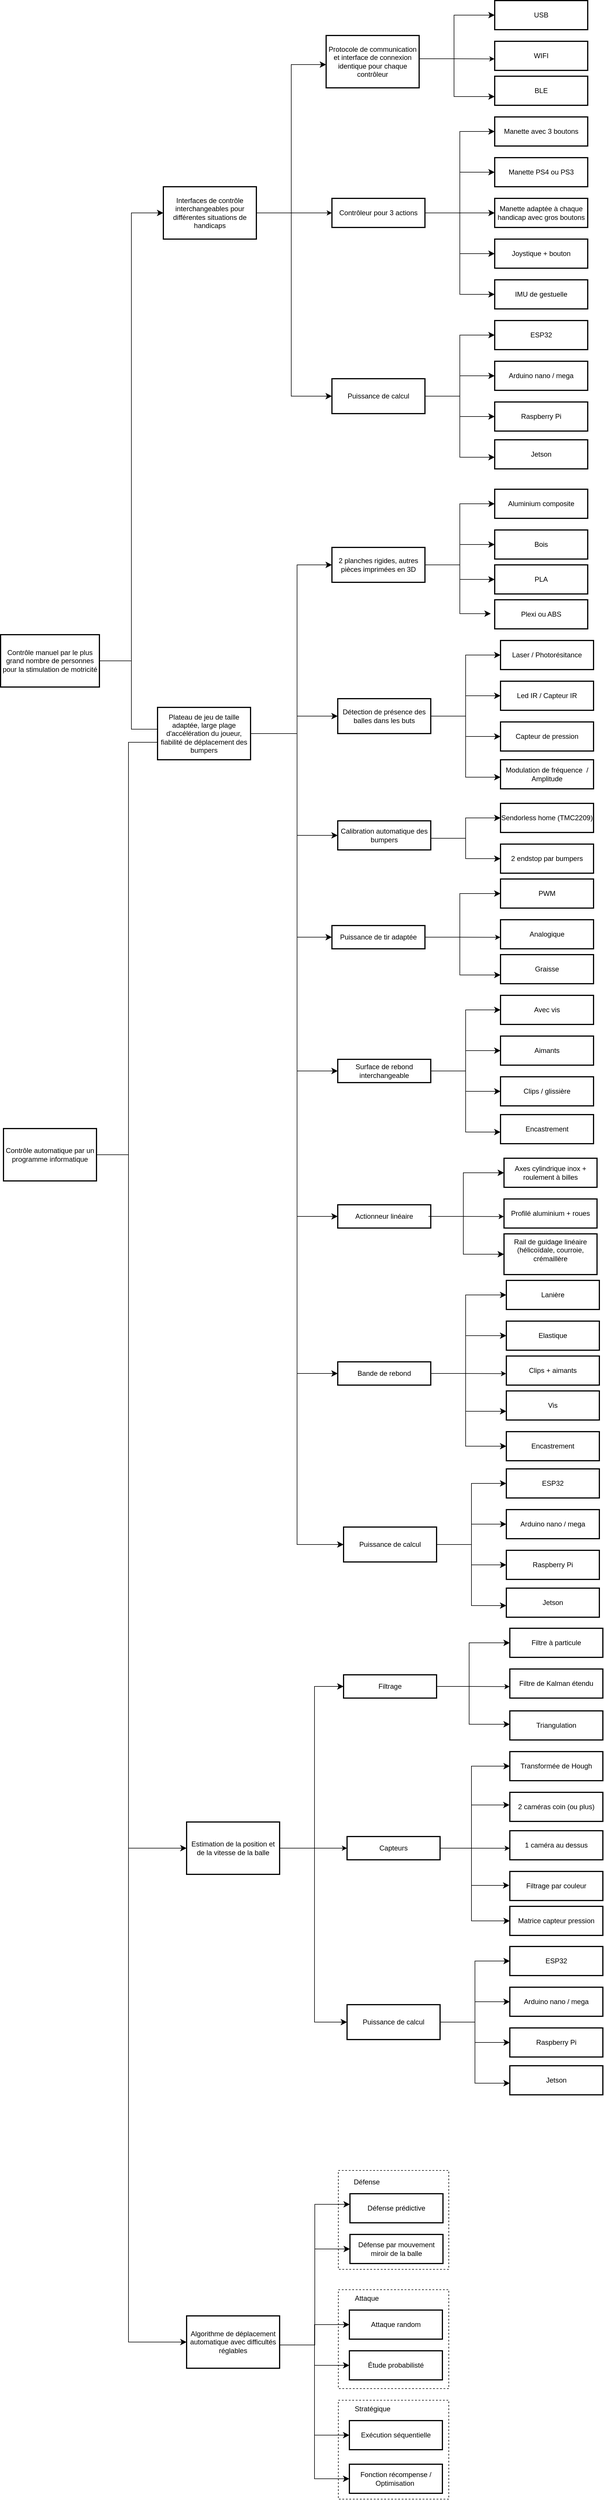 <mxfile version="24.7.16">
  <diagram name="Page-1" id="Tr-_pZ4dQ33cYt0RN8DX">
    <mxGraphModel dx="1247" dy="1856" grid="1" gridSize="10" guides="1" tooltips="1" connect="1" arrows="1" fold="1" page="1" pageScale="1" pageWidth="827" pageHeight="1169" math="0" shadow="0">
      <root>
        <mxCell id="0" />
        <mxCell id="1" parent="0" />
        <mxCell id="4qVjtsRHeem2hXjWiQ4k-196" value="" style="rounded=0;whiteSpace=wrap;html=1;dashed=1;" vertex="1" parent="1">
          <mxGeometry x="621" y="3355" width="190" height="170" as="geometry" />
        </mxCell>
        <mxCell id="4qVjtsRHeem2hXjWiQ4k-197" value="Stratégique " style="rounded=0;whiteSpace=wrap;html=1;fillColor=none;strokeColor=none;" vertex="1" parent="1">
          <mxGeometry x="620" y="3340" width="120" height="60" as="geometry" />
        </mxCell>
        <mxCell id="4qVjtsRHeem2hXjWiQ4k-194" value="" style="rounded=0;whiteSpace=wrap;html=1;dashed=1;" vertex="1" parent="1">
          <mxGeometry x="621" y="3165" width="190" height="170" as="geometry" />
        </mxCell>
        <mxCell id="3" value="Contrôle manuel par le plus grand nombre de personnes pour la stimulation de motricité " style="whiteSpace=wrap;strokeWidth=2;" parent="1" vertex="1">
          <mxGeometry x="40" y="320" width="170" height="90" as="geometry" />
        </mxCell>
        <mxCell id="4qVjtsRHeem2hXjWiQ4k-192" value="" style="rounded=0;whiteSpace=wrap;html=1;dashed=1;" vertex="1" parent="1">
          <mxGeometry x="621" y="2960" width="190" height="170" as="geometry" />
        </mxCell>
        <mxCell id="4qVjtsRHeem2hXjWiQ4k-193" value="Défense " style="rounded=0;whiteSpace=wrap;html=1;fillColor=none;strokeColor=none;" vertex="1" parent="1">
          <mxGeometry x="610" y="2950" width="120" height="60" as="geometry" />
        </mxCell>
        <mxCell id="4O0FOi0MMqLt7hbfBtKS-17" value="Interfaces de contrôle interchangeables pour différentes situations de handicaps" style="whiteSpace=wrap;strokeWidth=2;" parent="1" vertex="1">
          <mxGeometry x="320" y="-450" width="160" height="90" as="geometry" />
        </mxCell>
        <mxCell id="4O0FOi0MMqLt7hbfBtKS-19" value="Protocole de communication et interface de connexion identique pour chaque contrôleur" style="whiteSpace=wrap;strokeWidth=2;" parent="1" vertex="1">
          <mxGeometry x="600" y="-710" width="160" height="90" as="geometry" />
        </mxCell>
        <mxCell id="4O0FOi0MMqLt7hbfBtKS-21" value="WIFI" style="whiteSpace=wrap;strokeWidth=2;" parent="1" vertex="1">
          <mxGeometry x="890" y="-700" width="160" height="50" as="geometry" />
        </mxCell>
        <mxCell id="4O0FOi0MMqLt7hbfBtKS-23" value="Contrôleur pour 3 actions" style="whiteSpace=wrap;strokeWidth=2;" parent="1" vertex="1">
          <mxGeometry x="610" y="-430" width="160" height="50" as="geometry" />
        </mxCell>
        <mxCell id="4O0FOi0MMqLt7hbfBtKS-27" value="Estimation de la position et de la vitesse de la balle" style="whiteSpace=wrap;strokeWidth=2;" parent="1" vertex="1">
          <mxGeometry x="360" y="2361" width="160" height="90" as="geometry" />
        </mxCell>
        <mxCell id="4O0FOi0MMqLt7hbfBtKS-29" value="Contrôle automatique par un programme informatique " style="whiteSpace=wrap;strokeWidth=2;" parent="1" vertex="1">
          <mxGeometry x="45" y="1169" width="160" height="90" as="geometry" />
        </mxCell>
        <mxCell id="4O0FOi0MMqLt7hbfBtKS-32" value="Algorithme de déplacement automatique avec difficultés réglables" style="whiteSpace=wrap;strokeWidth=2;" parent="1" vertex="1">
          <mxGeometry x="360" y="3210" width="160" height="90" as="geometry" />
        </mxCell>
        <mxCell id="4O0FOi0MMqLt7hbfBtKS-34" value="2 planches rigides, autres pièces imprimées en 3D" style="whiteSpace=wrap;strokeWidth=2;" parent="1" vertex="1">
          <mxGeometry x="610" y="170" width="160" height="60" as="geometry" />
        </mxCell>
        <mxCell id="4O0FOi0MMqLt7hbfBtKS-36" value="Détection de présence des balles dans les buts" style="whiteSpace=wrap;strokeWidth=2;" parent="1" vertex="1">
          <mxGeometry x="620" y="430" width="160" height="60" as="geometry" />
        </mxCell>
        <mxCell id="4O0FOi0MMqLt7hbfBtKS-38" value="Calibration automatique des bumpers" style="whiteSpace=wrap;strokeWidth=2;" parent="1" vertex="1">
          <mxGeometry x="620" y="640" width="160" height="50" as="geometry" />
        </mxCell>
        <mxCell id="4O0FOi0MMqLt7hbfBtKS-40" value="Puissance de tir adaptée " style="whiteSpace=wrap;strokeWidth=2;" parent="1" vertex="1">
          <mxGeometry x="610" y="820" width="160" height="40" as="geometry" />
        </mxCell>
        <mxCell id="4O0FOi0MMqLt7hbfBtKS-51" value="" style="edgeStyle=elbowEdgeStyle;elbow=horizontal;endArrow=classic;html=1;curved=0;rounded=0;endSize=8;startSize=8;exitX=1;exitY=0.5;exitDx=0;exitDy=0;entryX=0;entryY=0.5;entryDx=0;entryDy=0;" parent="1" source="4O0FOi0MMqLt7hbfBtKS-29" edge="1">
          <mxGeometry width="50" height="50" relative="1" as="geometry">
            <mxPoint x="330" y="780" as="sourcePoint" />
            <mxPoint x="320" y="505" as="targetPoint" />
            <Array as="points">
              <mxPoint x="260" y="860" />
            </Array>
          </mxGeometry>
        </mxCell>
        <mxCell id="4O0FOi0MMqLt7hbfBtKS-52" value="" style="edgeStyle=elbowEdgeStyle;elbow=horizontal;endArrow=classic;html=1;curved=0;rounded=0;endSize=8;startSize=8;exitX=1;exitY=0.5;exitDx=0;exitDy=0;entryX=0;entryY=0.5;entryDx=0;entryDy=0;" parent="1" source="4O0FOi0MMqLt7hbfBtKS-29" target="4O0FOi0MMqLt7hbfBtKS-27" edge="1">
          <mxGeometry width="50" height="50" relative="1" as="geometry">
            <mxPoint x="210" y="865" as="sourcePoint" />
            <mxPoint x="330" y="525" as="targetPoint" />
            <Array as="points">
              <mxPoint x="260" y="1720" />
            </Array>
          </mxGeometry>
        </mxCell>
        <mxCell id="4O0FOi0MMqLt7hbfBtKS-53" value="" style="edgeStyle=elbowEdgeStyle;elbow=horizontal;endArrow=classic;html=1;curved=0;rounded=0;endSize=8;startSize=8;exitX=1;exitY=0.5;exitDx=0;exitDy=0;" parent="1" source="4O0FOi0MMqLt7hbfBtKS-29" target="4O0FOi0MMqLt7hbfBtKS-32" edge="1">
          <mxGeometry width="50" height="50" relative="1" as="geometry">
            <mxPoint x="200" y="860" as="sourcePoint" />
            <mxPoint x="340" y="540" as="targetPoint" />
            <Array as="points">
              <mxPoint x="260" y="2030" />
            </Array>
          </mxGeometry>
        </mxCell>
        <mxCell id="4O0FOi0MMqLt7hbfBtKS-54" value="" style="edgeStyle=elbowEdgeStyle;elbow=horizontal;endArrow=classic;html=1;curved=0;rounded=0;endSize=8;startSize=8;entryX=0;entryY=0.5;entryDx=0;entryDy=0;exitX=1;exitY=0.5;exitDx=0;exitDy=0;" parent="1" source="3" target="4O0FOi0MMqLt7hbfBtKS-17" edge="1">
          <mxGeometry width="50" height="50" relative="1" as="geometry">
            <mxPoint x="210" y="630" as="sourcePoint" />
            <mxPoint x="260" y="580" as="targetPoint" />
          </mxGeometry>
        </mxCell>
        <mxCell id="4O0FOi0MMqLt7hbfBtKS-55" value="" style="edgeStyle=elbowEdgeStyle;elbow=horizontal;endArrow=classic;html=1;curved=0;rounded=0;endSize=8;startSize=8;exitX=1;exitY=0.5;exitDx=0;exitDy=0;entryX=0;entryY=0.25;entryDx=0;entryDy=0;" parent="1" source="3" edge="1">
          <mxGeometry width="50" height="50" relative="1" as="geometry">
            <mxPoint x="230" y="885" as="sourcePoint" />
            <mxPoint x="320" y="482.5" as="targetPoint" />
          </mxGeometry>
        </mxCell>
        <mxCell id="4O0FOi0MMqLt7hbfBtKS-57" value="" style="edgeStyle=elbowEdgeStyle;elbow=horizontal;endArrow=classic;html=1;curved=0;rounded=0;endSize=8;startSize=8;entryX=0;entryY=0.5;entryDx=0;entryDy=0;exitX=1;exitY=0.5;exitDx=0;exitDy=0;" parent="1" source="4O0FOi0MMqLt7hbfBtKS-17" edge="1">
          <mxGeometry width="50" height="50" relative="1" as="geometry">
            <mxPoint x="480" y="-420" as="sourcePoint" />
            <mxPoint x="600" y="-660.0" as="targetPoint" />
          </mxGeometry>
        </mxCell>
        <mxCell id="4O0FOi0MMqLt7hbfBtKS-60" value="" style="edgeStyle=elbowEdgeStyle;elbow=horizontal;endArrow=classic;html=1;curved=0;rounded=0;endSize=8;startSize=8;entryX=0;entryY=0.5;entryDx=0;entryDy=0;" parent="1" target="4O0FOi0MMqLt7hbfBtKS-34" edge="1">
          <mxGeometry width="50" height="50" relative="1" as="geometry">
            <mxPoint x="470" y="490" as="sourcePoint" />
            <mxPoint x="600" y="470" as="targetPoint" />
            <Array as="points">
              <mxPoint x="550" y="350" />
            </Array>
          </mxGeometry>
        </mxCell>
        <mxCell id="4O0FOi0MMqLt7hbfBtKS-61" value="" style="edgeStyle=elbowEdgeStyle;elbow=horizontal;endArrow=classic;html=1;curved=0;rounded=0;endSize=8;startSize=8;entryX=0;entryY=0.5;entryDx=0;entryDy=0;" parent="1" target="4O0FOi0MMqLt7hbfBtKS-36" edge="1">
          <mxGeometry width="50" height="50" relative="1" as="geometry">
            <mxPoint x="470" y="490" as="sourcePoint" />
            <mxPoint x="600" y="470" as="targetPoint" />
            <Array as="points">
              <mxPoint x="550" y="480" />
            </Array>
          </mxGeometry>
        </mxCell>
        <mxCell id="4O0FOi0MMqLt7hbfBtKS-62" value="" style="edgeStyle=elbowEdgeStyle;elbow=horizontal;endArrow=classic;html=1;curved=0;rounded=0;endSize=8;startSize=8;entryX=0;entryY=0.5;entryDx=0;entryDy=0;" parent="1" edge="1" target="4O0FOi0MMqLt7hbfBtKS-38">
          <mxGeometry width="50" height="50" relative="1" as="geometry">
            <mxPoint x="470" y="490" as="sourcePoint" />
            <mxPoint x="590" y="760" as="targetPoint" />
            <Array as="points">
              <mxPoint x="550" y="580" />
            </Array>
          </mxGeometry>
        </mxCell>
        <mxCell id="4O0FOi0MMqLt7hbfBtKS-63" value="" style="edgeStyle=elbowEdgeStyle;elbow=horizontal;endArrow=classic;html=1;curved=0;rounded=0;endSize=8;startSize=8;entryX=0;entryY=0.5;entryDx=0;entryDy=0;" parent="1" target="4O0FOi0MMqLt7hbfBtKS-40" edge="1">
          <mxGeometry width="50" height="50" relative="1" as="geometry">
            <mxPoint x="470" y="490" as="sourcePoint" />
            <mxPoint x="600" y="470" as="targetPoint" />
            <Array as="points">
              <mxPoint x="550" y="670" />
            </Array>
          </mxGeometry>
        </mxCell>
        <mxCell id="lu4KbBznK7z5Fi6A6N9O-3" value="Manette PS4 ou PS3" style="whiteSpace=wrap;strokeWidth=2;" parent="1" vertex="1">
          <mxGeometry x="890" y="-500" width="160" height="50" as="geometry" />
        </mxCell>
        <mxCell id="lu4KbBznK7z5Fi6A6N9O-4" value="Manette adaptée à chaque handicap avec gros boutons" style="whiteSpace=wrap;strokeWidth=2;" parent="1" vertex="1">
          <mxGeometry x="890" y="-430" width="160" height="50" as="geometry" />
        </mxCell>
        <mxCell id="lu4KbBznK7z5Fi6A6N9O-5" value="" style="edgeStyle=elbowEdgeStyle;elbow=horizontal;endArrow=classic;html=1;curved=0;rounded=0;endSize=8;startSize=8;entryX=0;entryY=0.5;entryDx=0;entryDy=0;exitX=1;exitY=0.5;exitDx=0;exitDy=0;" parent="1" source="4O0FOi0MMqLt7hbfBtKS-23" target="lu4KbBznK7z5Fi6A6N9O-3" edge="1">
          <mxGeometry width="50" height="50" relative="1" as="geometry">
            <mxPoint x="540" y="-220" as="sourcePoint" />
            <mxPoint x="590" y="-270" as="targetPoint" />
          </mxGeometry>
        </mxCell>
        <mxCell id="lu4KbBznK7z5Fi6A6N9O-7" value="" style="edgeStyle=elbowEdgeStyle;elbow=horizontal;endArrow=classic;html=1;curved=0;rounded=0;endSize=8;startSize=8;entryX=0;entryY=0.5;entryDx=0;entryDy=0;exitX=1;exitY=0.5;exitDx=0;exitDy=0;" parent="1" source="4O0FOi0MMqLt7hbfBtKS-23" target="lu4KbBznK7z5Fi6A6N9O-4" edge="1">
          <mxGeometry width="50" height="50" relative="1" as="geometry">
            <mxPoint x="770" y="-295" as="sourcePoint" />
            <mxPoint x="890" y="-325" as="targetPoint" />
          </mxGeometry>
        </mxCell>
        <mxCell id="lu4KbBznK7z5Fi6A6N9O-9" value="Plateau de jeu de taille adaptée, large plage d&#39;accélération du joueur, fiabilité de déplacement des bumpers " style="whiteSpace=wrap;strokeWidth=2;" parent="1" vertex="1">
          <mxGeometry x="310" y="445" width="160" height="90" as="geometry" />
        </mxCell>
        <mxCell id="4qVjtsRHeem2hXjWiQ4k-3" value="Surface de rebond interchangeable" style="whiteSpace=wrap;strokeWidth=2;" vertex="1" parent="1">
          <mxGeometry x="620" y="1050" width="160" height="40" as="geometry" />
        </mxCell>
        <mxCell id="4qVjtsRHeem2hXjWiQ4k-7" value="Actionneur linéaire" style="whiteSpace=wrap;strokeWidth=2;" vertex="1" parent="1">
          <mxGeometry x="620" y="1300" width="160" height="40" as="geometry" />
        </mxCell>
        <mxCell id="4qVjtsRHeem2hXjWiQ4k-12" value="USB" style="whiteSpace=wrap;strokeWidth=2;" vertex="1" parent="1">
          <mxGeometry x="890" y="-770" width="160" height="50" as="geometry" />
        </mxCell>
        <mxCell id="4qVjtsRHeem2hXjWiQ4k-13" value="Manette avec 3 boutons" style="whiteSpace=wrap;strokeWidth=2;" vertex="1" parent="1">
          <mxGeometry x="890" y="-570" width="160" height="50" as="geometry" />
        </mxCell>
        <mxCell id="4qVjtsRHeem2hXjWiQ4k-15" value="Joystique + bouton" style="whiteSpace=wrap;strokeWidth=2;" vertex="1" parent="1">
          <mxGeometry x="890" y="-360" width="160" height="50" as="geometry" />
        </mxCell>
        <mxCell id="4qVjtsRHeem2hXjWiQ4k-16" value="IMU de gestuelle" style="whiteSpace=wrap;strokeWidth=2;" vertex="1" parent="1">
          <mxGeometry x="890" y="-290" width="160" height="50" as="geometry" />
        </mxCell>
        <mxCell id="4qVjtsRHeem2hXjWiQ4k-17" value="" style="edgeStyle=elbowEdgeStyle;elbow=horizontal;endArrow=classic;html=1;curved=0;rounded=0;endSize=8;startSize=8;entryX=0;entryY=0.5;entryDx=0;entryDy=0;exitX=1;exitY=0.5;exitDx=0;exitDy=0;" edge="1" parent="1" target="4qVjtsRHeem2hXjWiQ4k-12">
          <mxGeometry width="50" height="50" relative="1" as="geometry">
            <mxPoint x="760" y="-670" as="sourcePoint" />
            <mxPoint x="880" y="-1020" as="targetPoint" />
            <Array as="points">
              <mxPoint x="820" y="-690" />
            </Array>
          </mxGeometry>
        </mxCell>
        <mxCell id="4qVjtsRHeem2hXjWiQ4k-19" value="" style="edgeStyle=elbowEdgeStyle;elbow=horizontal;endArrow=classic;html=1;curved=0;rounded=0;endSize=8;startSize=8;entryX=0;entryY=0.5;entryDx=0;entryDy=0;exitX=1;exitY=0.5;exitDx=0;exitDy=0;" edge="1" parent="1">
          <mxGeometry width="50" height="50" relative="1" as="geometry">
            <mxPoint x="760.0" y="-670" as="sourcePoint" />
            <mxPoint x="890" y="-605" as="targetPoint" />
            <Array as="points">
              <mxPoint x="820" y="-645" />
            </Array>
          </mxGeometry>
        </mxCell>
        <mxCell id="4qVjtsRHeem2hXjWiQ4k-20" value="" style="edgeStyle=elbowEdgeStyle;elbow=horizontal;endArrow=classic;html=1;curved=0;rounded=0;endSize=8;startSize=8;entryX=0;entryY=0.5;entryDx=0;entryDy=0;exitX=1;exitY=0.5;exitDx=0;exitDy=0;" edge="1" parent="1" source="4O0FOi0MMqLt7hbfBtKS-23" target="4qVjtsRHeem2hXjWiQ4k-13">
          <mxGeometry width="50" height="50" relative="1" as="geometry">
            <mxPoint x="760" y="-710" as="sourcePoint" />
            <mxPoint x="890" y="-805" as="targetPoint" />
          </mxGeometry>
        </mxCell>
        <mxCell id="4qVjtsRHeem2hXjWiQ4k-23" value="" style="endArrow=classic;html=1;rounded=0;entryX=-0.002;entryY=0.605;entryDx=0;entryDy=0;entryPerimeter=0;" edge="1" parent="1" target="4O0FOi0MMqLt7hbfBtKS-21">
          <mxGeometry width="50" height="50" relative="1" as="geometry">
            <mxPoint x="816.56" y="-670" as="sourcePoint" />
            <mxPoint x="895.44" y="-672.25" as="targetPoint" />
          </mxGeometry>
        </mxCell>
        <mxCell id="4qVjtsRHeem2hXjWiQ4k-24" value="" style="edgeStyle=elbowEdgeStyle;elbow=horizontal;endArrow=classic;html=1;curved=0;rounded=0;endSize=8;startSize=8;entryX=0;entryY=0.5;entryDx=0;entryDy=0;exitX=1;exitY=0.5;exitDx=0;exitDy=0;" edge="1" parent="1" source="4O0FOi0MMqLt7hbfBtKS-23" target="4qVjtsRHeem2hXjWiQ4k-15">
          <mxGeometry width="50" height="50" relative="1" as="geometry">
            <mxPoint x="771" y="-425" as="sourcePoint" />
            <mxPoint x="900" y="-535" as="targetPoint" />
          </mxGeometry>
        </mxCell>
        <mxCell id="4qVjtsRHeem2hXjWiQ4k-25" value="" style="edgeStyle=elbowEdgeStyle;elbow=horizontal;endArrow=classic;html=1;curved=0;rounded=0;endSize=8;startSize=8;entryX=0;entryY=0.5;entryDx=0;entryDy=0;exitX=1;exitY=0.5;exitDx=0;exitDy=0;" edge="1" parent="1" source="4O0FOi0MMqLt7hbfBtKS-23">
          <mxGeometry width="50" height="50" relative="1" as="geometry">
            <mxPoint x="781" y="-415" as="sourcePoint" />
            <mxPoint x="890" y="-265" as="targetPoint" />
          </mxGeometry>
        </mxCell>
        <mxCell id="4qVjtsRHeem2hXjWiQ4k-27" value="BLE" style="whiteSpace=wrap;strokeWidth=2;" vertex="1" parent="1">
          <mxGeometry x="890" y="-640" width="160" height="50" as="geometry" />
        </mxCell>
        <mxCell id="4qVjtsRHeem2hXjWiQ4k-29" value="Bois" style="whiteSpace=wrap;strokeWidth=2;" vertex="1" parent="1">
          <mxGeometry x="890" y="140" width="160" height="50" as="geometry" />
        </mxCell>
        <mxCell id="4qVjtsRHeem2hXjWiQ4k-30" value="Aluminium composite" style="whiteSpace=wrap;strokeWidth=2;" vertex="1" parent="1">
          <mxGeometry x="890" y="70" width="160" height="50" as="geometry" />
        </mxCell>
        <mxCell id="4qVjtsRHeem2hXjWiQ4k-31" value="" style="edgeStyle=elbowEdgeStyle;elbow=horizontal;endArrow=classic;html=1;curved=0;rounded=0;endSize=8;startSize=8;entryX=0;entryY=0.5;entryDx=0;entryDy=0;exitX=1;exitY=0.5;exitDx=0;exitDy=0;" edge="1" parent="1" target="4qVjtsRHeem2hXjWiQ4k-30" source="4O0FOi0MMqLt7hbfBtKS-34">
          <mxGeometry width="50" height="50" relative="1" as="geometry">
            <mxPoint x="770" y="180" as="sourcePoint" />
            <mxPoint x="882" y="-160" as="targetPoint" />
            <Array as="points">
              <mxPoint x="830" y="140" />
            </Array>
          </mxGeometry>
        </mxCell>
        <mxCell id="4qVjtsRHeem2hXjWiQ4k-32" value="" style="edgeStyle=elbowEdgeStyle;elbow=horizontal;endArrow=classic;html=1;curved=0;rounded=0;endSize=8;startSize=8;entryX=-0.042;entryY=0.478;entryDx=0;entryDy=0;exitX=1;exitY=0.5;exitDx=0;exitDy=0;entryPerimeter=0;" edge="1" parent="1" source="4O0FOi0MMqLt7hbfBtKS-34" target="4qVjtsRHeem2hXjWiQ4k-34">
          <mxGeometry width="50" height="50" relative="1" as="geometry">
            <mxPoint x="770.0" y="230" as="sourcePoint" />
            <mxPoint x="900" y="295" as="targetPoint" />
            <Array as="points">
              <mxPoint x="830" y="255" />
            </Array>
          </mxGeometry>
        </mxCell>
        <mxCell id="4qVjtsRHeem2hXjWiQ4k-34" value="Plexi ou ABS" style="whiteSpace=wrap;strokeWidth=2;" vertex="1" parent="1">
          <mxGeometry x="890" y="260" width="160" height="50" as="geometry" />
        </mxCell>
        <mxCell id="4qVjtsRHeem2hXjWiQ4k-35" value="Led IR / Capteur IR" style="whiteSpace=wrap;strokeWidth=2;" vertex="1" parent="1">
          <mxGeometry x="900" y="400" width="160" height="50" as="geometry" />
        </mxCell>
        <mxCell id="4qVjtsRHeem2hXjWiQ4k-36" value="Capteur de pression" style="whiteSpace=wrap;strokeWidth=2;" vertex="1" parent="1">
          <mxGeometry x="900" y="470" width="160" height="50" as="geometry" />
        </mxCell>
        <mxCell id="4qVjtsRHeem2hXjWiQ4k-37" value="" style="edgeStyle=elbowEdgeStyle;elbow=horizontal;endArrow=classic;html=1;curved=0;rounded=0;endSize=8;startSize=8;entryX=0;entryY=0.5;entryDx=0;entryDy=0;exitX=1;exitY=0.5;exitDx=0;exitDy=0;" edge="1" parent="1" target="4qVjtsRHeem2hXjWiQ4k-35" source="4O0FOi0MMqLt7hbfBtKS-36">
          <mxGeometry width="50" height="50" relative="1" as="geometry">
            <mxPoint x="780" y="495" as="sourcePoint" />
            <mxPoint x="600" y="630" as="targetPoint" />
          </mxGeometry>
        </mxCell>
        <mxCell id="4qVjtsRHeem2hXjWiQ4k-38" value="" style="edgeStyle=elbowEdgeStyle;elbow=horizontal;endArrow=classic;html=1;curved=0;rounded=0;endSize=8;startSize=8;entryX=0;entryY=0.5;entryDx=0;entryDy=0;exitX=1;exitY=0.5;exitDx=0;exitDy=0;" edge="1" parent="1" target="4qVjtsRHeem2hXjWiQ4k-36" source="4O0FOi0MMqLt7hbfBtKS-36">
          <mxGeometry width="50" height="50" relative="1" as="geometry">
            <mxPoint x="780" y="495" as="sourcePoint" />
            <mxPoint x="900" y="575" as="targetPoint" />
          </mxGeometry>
        </mxCell>
        <mxCell id="4qVjtsRHeem2hXjWiQ4k-39" value="Laser / Photorésitance" style="whiteSpace=wrap;strokeWidth=2;" vertex="1" parent="1">
          <mxGeometry x="900" y="330" width="160" height="50" as="geometry" />
        </mxCell>
        <mxCell id="4qVjtsRHeem2hXjWiQ4k-41" value="" style="edgeStyle=elbowEdgeStyle;elbow=horizontal;endArrow=classic;html=1;curved=0;rounded=0;endSize=8;startSize=8;entryX=0;entryY=0.5;entryDx=0;entryDy=0;exitX=1;exitY=0.5;exitDx=0;exitDy=0;" edge="1" parent="1" target="4qVjtsRHeem2hXjWiQ4k-39" source="4O0FOi0MMqLt7hbfBtKS-36">
          <mxGeometry width="50" height="50" relative="1" as="geometry">
            <mxPoint x="780" y="495" as="sourcePoint" />
            <mxPoint x="900" y="95" as="targetPoint" />
          </mxGeometry>
        </mxCell>
        <mxCell id="4qVjtsRHeem2hXjWiQ4k-42" value="" style="edgeStyle=elbowEdgeStyle;elbow=horizontal;endArrow=classic;html=1;curved=0;rounded=0;endSize=8;startSize=8;entryX=0;entryY=0.5;entryDx=0;entryDy=0;exitX=1;exitY=0.5;exitDx=0;exitDy=0;" edge="1" parent="1" source="4O0FOi0MMqLt7hbfBtKS-36">
          <mxGeometry width="50" height="50" relative="1" as="geometry">
            <mxPoint x="780" y="495" as="sourcePoint" />
            <mxPoint x="900" y="565" as="targetPoint" />
          </mxGeometry>
        </mxCell>
        <mxCell id="4qVjtsRHeem2hXjWiQ4k-44" value="Modulation de fréquence  / Amplitude" style="whiteSpace=wrap;strokeWidth=2;" vertex="1" parent="1">
          <mxGeometry x="900" y="535" width="160" height="50" as="geometry" />
        </mxCell>
        <mxCell id="4qVjtsRHeem2hXjWiQ4k-47" value="Sendorless home (TMC2209)" style="whiteSpace=wrap;strokeWidth=2;" vertex="1" parent="1">
          <mxGeometry x="900" y="610" width="160" height="50" as="geometry" />
        </mxCell>
        <mxCell id="4qVjtsRHeem2hXjWiQ4k-48" value="2 endstop par bumpers" style="whiteSpace=wrap;strokeWidth=2;" vertex="1" parent="1">
          <mxGeometry x="900" y="680" width="160" height="50" as="geometry" />
        </mxCell>
        <mxCell id="4qVjtsRHeem2hXjWiQ4k-49" value="" style="edgeStyle=elbowEdgeStyle;elbow=horizontal;endArrow=classic;html=1;curved=0;rounded=0;endSize=8;startSize=8;entryX=0;entryY=0.5;entryDx=0;entryDy=0;exitX=1;exitY=0.5;exitDx=0;exitDy=0;" edge="1" parent="1" target="4qVjtsRHeem2hXjWiQ4k-47">
          <mxGeometry width="50" height="50" relative="1" as="geometry">
            <mxPoint x="780" y="670" as="sourcePoint" />
            <mxPoint x="600" y="840" as="targetPoint" />
          </mxGeometry>
        </mxCell>
        <mxCell id="4qVjtsRHeem2hXjWiQ4k-50" value="" style="edgeStyle=elbowEdgeStyle;elbow=horizontal;endArrow=classic;html=1;curved=0;rounded=0;endSize=8;startSize=8;entryX=0;entryY=0.5;entryDx=0;entryDy=0;exitX=1;exitY=0.5;exitDx=0;exitDy=0;" edge="1" parent="1" target="4qVjtsRHeem2hXjWiQ4k-48">
          <mxGeometry width="50" height="50" relative="1" as="geometry">
            <mxPoint x="780" y="670" as="sourcePoint" />
            <mxPoint x="900" y="785" as="targetPoint" />
          </mxGeometry>
        </mxCell>
        <mxCell id="4qVjtsRHeem2hXjWiQ4k-51" value="Analogique" style="whiteSpace=wrap;strokeWidth=2;" vertex="1" parent="1">
          <mxGeometry x="900" y="810" width="160" height="50" as="geometry" />
        </mxCell>
        <mxCell id="4qVjtsRHeem2hXjWiQ4k-52" value="PWM" style="whiteSpace=wrap;strokeWidth=2;" vertex="1" parent="1">
          <mxGeometry x="900" y="740" width="160" height="50" as="geometry" />
        </mxCell>
        <mxCell id="4qVjtsRHeem2hXjWiQ4k-53" value="" style="edgeStyle=elbowEdgeStyle;elbow=horizontal;endArrow=classic;html=1;curved=0;rounded=0;endSize=8;startSize=8;entryX=0;entryY=0.5;entryDx=0;entryDy=0;exitX=1;exitY=0.5;exitDx=0;exitDy=0;" edge="1" parent="1" target="4qVjtsRHeem2hXjWiQ4k-52">
          <mxGeometry width="50" height="50" relative="1" as="geometry">
            <mxPoint x="770" y="840" as="sourcePoint" />
            <mxPoint x="890" y="490" as="targetPoint" />
            <Array as="points">
              <mxPoint x="830" y="820" />
            </Array>
          </mxGeometry>
        </mxCell>
        <mxCell id="4qVjtsRHeem2hXjWiQ4k-54" value="" style="edgeStyle=elbowEdgeStyle;elbow=horizontal;endArrow=classic;html=1;curved=0;rounded=0;endSize=8;startSize=8;entryX=0;entryY=0.5;entryDx=0;entryDy=0;exitX=1;exitY=0.5;exitDx=0;exitDy=0;" edge="1" parent="1">
          <mxGeometry width="50" height="50" relative="1" as="geometry">
            <mxPoint x="770.0" y="840" as="sourcePoint" />
            <mxPoint x="900" y="905" as="targetPoint" />
            <Array as="points">
              <mxPoint x="830" y="865" />
            </Array>
          </mxGeometry>
        </mxCell>
        <mxCell id="4qVjtsRHeem2hXjWiQ4k-55" value="" style="endArrow=classic;html=1;rounded=0;entryX=-0.002;entryY=0.605;entryDx=0;entryDy=0;entryPerimeter=0;" edge="1" parent="1" target="4qVjtsRHeem2hXjWiQ4k-51">
          <mxGeometry width="50" height="50" relative="1" as="geometry">
            <mxPoint x="826.56" y="840" as="sourcePoint" />
            <mxPoint x="905.44" y="837.75" as="targetPoint" />
          </mxGeometry>
        </mxCell>
        <mxCell id="4qVjtsRHeem2hXjWiQ4k-56" value="Graisse" style="whiteSpace=wrap;strokeWidth=2;" vertex="1" parent="1">
          <mxGeometry x="900" y="870" width="160" height="50" as="geometry" />
        </mxCell>
        <mxCell id="4qVjtsRHeem2hXjWiQ4k-57" value="PLA" style="whiteSpace=wrap;strokeWidth=2;" vertex="1" parent="1">
          <mxGeometry x="890" y="200" width="160" height="50" as="geometry" />
        </mxCell>
        <mxCell id="4qVjtsRHeem2hXjWiQ4k-58" value="" style="edgeStyle=elbowEdgeStyle;elbow=horizontal;endArrow=classic;html=1;curved=0;rounded=0;endSize=8;startSize=8;entryX=0;entryY=0.5;entryDx=0;entryDy=0;exitX=1;exitY=0.5;exitDx=0;exitDy=0;" edge="1" parent="1" source="4O0FOi0MMqLt7hbfBtKS-34" target="4qVjtsRHeem2hXjWiQ4k-29">
          <mxGeometry width="50" height="50" relative="1" as="geometry">
            <mxPoint x="780" y="190" as="sourcePoint" />
            <mxPoint x="900" y="105" as="targetPoint" />
            <Array as="points" />
          </mxGeometry>
        </mxCell>
        <mxCell id="4qVjtsRHeem2hXjWiQ4k-59" value="" style="edgeStyle=elbowEdgeStyle;elbow=horizontal;endArrow=classic;html=1;curved=0;rounded=0;endSize=8;startSize=8;entryX=0;entryY=0.5;entryDx=0;entryDy=0;exitX=1;exitY=0.5;exitDx=0;exitDy=0;" edge="1" parent="1" source="4O0FOi0MMqLt7hbfBtKS-34" target="4qVjtsRHeem2hXjWiQ4k-57">
          <mxGeometry width="50" height="50" relative="1" as="geometry">
            <mxPoint x="770" y="172.5" as="sourcePoint" />
            <mxPoint x="890" y="157.5" as="targetPoint" />
            <Array as="points" />
          </mxGeometry>
        </mxCell>
        <mxCell id="4qVjtsRHeem2hXjWiQ4k-60" value="Aimants" style="whiteSpace=wrap;strokeWidth=2;" vertex="1" parent="1">
          <mxGeometry x="900" y="1010" width="160" height="50" as="geometry" />
        </mxCell>
        <mxCell id="4qVjtsRHeem2hXjWiQ4k-61" value="Clips / glissière" style="whiteSpace=wrap;strokeWidth=2;" vertex="1" parent="1">
          <mxGeometry x="900" y="1080" width="160" height="50" as="geometry" />
        </mxCell>
        <mxCell id="4qVjtsRHeem2hXjWiQ4k-62" value="" style="edgeStyle=elbowEdgeStyle;elbow=horizontal;endArrow=classic;html=1;curved=0;rounded=0;endSize=8;startSize=8;entryX=0;entryY=0.5;entryDx=0;entryDy=0;exitX=1;exitY=0.5;exitDx=0;exitDy=0;" edge="1" parent="1" target="4qVjtsRHeem2hXjWiQ4k-60">
          <mxGeometry width="50" height="50" relative="1" as="geometry">
            <mxPoint x="780" y="1070" as="sourcePoint" />
            <mxPoint x="600" y="1240" as="targetPoint" />
          </mxGeometry>
        </mxCell>
        <mxCell id="4qVjtsRHeem2hXjWiQ4k-63" value="" style="edgeStyle=elbowEdgeStyle;elbow=horizontal;endArrow=classic;html=1;curved=0;rounded=0;endSize=8;startSize=8;entryX=0;entryY=0.5;entryDx=0;entryDy=0;exitX=1;exitY=0.5;exitDx=0;exitDy=0;" edge="1" parent="1" target="4qVjtsRHeem2hXjWiQ4k-61">
          <mxGeometry width="50" height="50" relative="1" as="geometry">
            <mxPoint x="780" y="1070" as="sourcePoint" />
            <mxPoint x="900" y="1185" as="targetPoint" />
          </mxGeometry>
        </mxCell>
        <mxCell id="4qVjtsRHeem2hXjWiQ4k-64" value="Avec vis" style="whiteSpace=wrap;strokeWidth=2;" vertex="1" parent="1">
          <mxGeometry x="900" y="940" width="160" height="50" as="geometry" />
        </mxCell>
        <mxCell id="4qVjtsRHeem2hXjWiQ4k-65" value="" style="edgeStyle=elbowEdgeStyle;elbow=horizontal;endArrow=classic;html=1;curved=0;rounded=0;endSize=8;startSize=8;entryX=0;entryY=0.5;entryDx=0;entryDy=0;exitX=1;exitY=0.5;exitDx=0;exitDy=0;" edge="1" parent="1" target="4qVjtsRHeem2hXjWiQ4k-64">
          <mxGeometry width="50" height="50" relative="1" as="geometry">
            <mxPoint x="780" y="1070" as="sourcePoint" />
            <mxPoint x="900" y="705" as="targetPoint" />
          </mxGeometry>
        </mxCell>
        <mxCell id="4qVjtsRHeem2hXjWiQ4k-66" value="" style="edgeStyle=elbowEdgeStyle;elbow=horizontal;endArrow=classic;html=1;curved=0;rounded=0;endSize=8;startSize=8;entryX=0;entryY=0.5;entryDx=0;entryDy=0;exitX=1;exitY=0.5;exitDx=0;exitDy=0;" edge="1" parent="1">
          <mxGeometry width="50" height="50" relative="1" as="geometry">
            <mxPoint x="780" y="1070" as="sourcePoint" />
            <mxPoint x="900" y="1175" as="targetPoint" />
          </mxGeometry>
        </mxCell>
        <mxCell id="4qVjtsRHeem2hXjWiQ4k-67" value="Encastrement" style="whiteSpace=wrap;strokeWidth=2;" vertex="1" parent="1">
          <mxGeometry x="900" y="1145" width="160" height="50" as="geometry" />
        </mxCell>
        <mxCell id="4qVjtsRHeem2hXjWiQ4k-68" value="Profilé aluminium + roues" style="whiteSpace=wrap;strokeWidth=2;" vertex="1" parent="1">
          <mxGeometry x="906" y="1290" width="160" height="50" as="geometry" />
        </mxCell>
        <mxCell id="4qVjtsRHeem2hXjWiQ4k-69" value="Axes cylindrique inox + roulement à billes " style="whiteSpace=wrap;strokeWidth=2;" vertex="1" parent="1">
          <mxGeometry x="906" y="1220" width="160" height="50" as="geometry" />
        </mxCell>
        <mxCell id="4qVjtsRHeem2hXjWiQ4k-70" value="" style="edgeStyle=elbowEdgeStyle;elbow=horizontal;endArrow=classic;html=1;curved=0;rounded=0;endSize=8;startSize=8;entryX=0;entryY=0.5;entryDx=0;entryDy=0;exitX=1;exitY=0.5;exitDx=0;exitDy=0;" edge="1" parent="1" target="4qVjtsRHeem2hXjWiQ4k-69">
          <mxGeometry width="50" height="50" relative="1" as="geometry">
            <mxPoint x="776" y="1320" as="sourcePoint" />
            <mxPoint x="896" y="970" as="targetPoint" />
            <Array as="points">
              <mxPoint x="836" y="1300" />
            </Array>
          </mxGeometry>
        </mxCell>
        <mxCell id="4qVjtsRHeem2hXjWiQ4k-71" value="" style="edgeStyle=elbowEdgeStyle;elbow=horizontal;endArrow=classic;html=1;curved=0;rounded=0;endSize=8;startSize=8;entryX=0;entryY=0.5;entryDx=0;entryDy=0;exitX=1;exitY=0.5;exitDx=0;exitDy=0;" edge="1" parent="1">
          <mxGeometry width="50" height="50" relative="1" as="geometry">
            <mxPoint x="776.0" y="1320" as="sourcePoint" />
            <mxPoint x="906" y="1385" as="targetPoint" />
            <Array as="points">
              <mxPoint x="836" y="1345" />
            </Array>
          </mxGeometry>
        </mxCell>
        <mxCell id="4qVjtsRHeem2hXjWiQ4k-72" value="" style="endArrow=classic;html=1;rounded=0;entryX=-0.002;entryY=0.605;entryDx=0;entryDy=0;entryPerimeter=0;" edge="1" parent="1" target="4qVjtsRHeem2hXjWiQ4k-68">
          <mxGeometry width="50" height="50" relative="1" as="geometry">
            <mxPoint x="832.56" y="1320" as="sourcePoint" />
            <mxPoint x="911.44" y="1317.75" as="targetPoint" />
          </mxGeometry>
        </mxCell>
        <mxCell id="4qVjtsRHeem2hXjWiQ4k-73" value="Rail de guidage linéaire&#xa;(hélicoïdale, courroie, crémaillère &#xa;" style="whiteSpace=wrap;strokeWidth=2;" vertex="1" parent="1">
          <mxGeometry x="906" y="1350" width="160" height="70" as="geometry" />
        </mxCell>
        <mxCell id="4qVjtsRHeem2hXjWiQ4k-74" value="Bande de rebond" style="whiteSpace=wrap;strokeWidth=2;" vertex="1" parent="1">
          <mxGeometry x="620" y="1570" width="160" height="40" as="geometry" />
        </mxCell>
        <mxCell id="4qVjtsRHeem2hXjWiQ4k-75" value="Clips + aimants" style="whiteSpace=wrap;strokeWidth=2;" vertex="1" parent="1">
          <mxGeometry x="910" y="1560" width="160" height="50" as="geometry" />
        </mxCell>
        <mxCell id="4qVjtsRHeem2hXjWiQ4k-76" value="Elastique" style="whiteSpace=wrap;strokeWidth=2;" vertex="1" parent="1">
          <mxGeometry x="910" y="1500" width="160" height="50" as="geometry" />
        </mxCell>
        <mxCell id="4qVjtsRHeem2hXjWiQ4k-77" value="" style="edgeStyle=elbowEdgeStyle;elbow=horizontal;endArrow=classic;html=1;curved=0;rounded=0;endSize=8;startSize=8;entryX=0;entryY=0.5;entryDx=0;entryDy=0;exitX=1;exitY=0.5;exitDx=0;exitDy=0;" edge="1" parent="1" target="4qVjtsRHeem2hXjWiQ4k-76">
          <mxGeometry width="50" height="50" relative="1" as="geometry">
            <mxPoint x="780" y="1590" as="sourcePoint" />
            <mxPoint x="900" y="1240" as="targetPoint" />
            <Array as="points">
              <mxPoint x="840" y="1570" />
            </Array>
          </mxGeometry>
        </mxCell>
        <mxCell id="4qVjtsRHeem2hXjWiQ4k-78" value="" style="edgeStyle=elbowEdgeStyle;elbow=horizontal;endArrow=classic;html=1;curved=0;rounded=0;endSize=8;startSize=8;entryX=0;entryY=0.5;entryDx=0;entryDy=0;exitX=1;exitY=0.5;exitDx=0;exitDy=0;" edge="1" parent="1">
          <mxGeometry width="50" height="50" relative="1" as="geometry">
            <mxPoint x="780.0" y="1590" as="sourcePoint" />
            <mxPoint x="910" y="1655" as="targetPoint" />
            <Array as="points">
              <mxPoint x="840" y="1615" />
            </Array>
          </mxGeometry>
        </mxCell>
        <mxCell id="4qVjtsRHeem2hXjWiQ4k-79" value="" style="endArrow=classic;html=1;rounded=0;entryX=-0.002;entryY=0.605;entryDx=0;entryDy=0;entryPerimeter=0;" edge="1" parent="1" target="4qVjtsRHeem2hXjWiQ4k-75">
          <mxGeometry width="50" height="50" relative="1" as="geometry">
            <mxPoint x="836.56" y="1590" as="sourcePoint" />
            <mxPoint x="915.44" y="1587.75" as="targetPoint" />
          </mxGeometry>
        </mxCell>
        <mxCell id="4qVjtsRHeem2hXjWiQ4k-80" value="Vis " style="whiteSpace=wrap;strokeWidth=2;" vertex="1" parent="1">
          <mxGeometry x="910" y="1620" width="160" height="50" as="geometry" />
        </mxCell>
        <mxCell id="4qVjtsRHeem2hXjWiQ4k-83" value="Lanière" style="whiteSpace=wrap;strokeWidth=2;" vertex="1" parent="1">
          <mxGeometry x="910" y="1430" width="160" height="50" as="geometry" />
        </mxCell>
        <mxCell id="4qVjtsRHeem2hXjWiQ4k-84" value="" style="edgeStyle=elbowEdgeStyle;elbow=horizontal;endArrow=classic;html=1;curved=0;rounded=0;endSize=8;startSize=8;entryX=0;entryY=0.5;entryDx=0;entryDy=0;exitX=1;exitY=0.5;exitDx=0;exitDy=0;" edge="1" parent="1" target="4qVjtsRHeem2hXjWiQ4k-83" source="4qVjtsRHeem2hXjWiQ4k-74">
          <mxGeometry width="50" height="50" relative="1" as="geometry">
            <mxPoint x="776" y="1520" as="sourcePoint" />
            <mxPoint x="896" y="1170" as="targetPoint" />
            <Array as="points">
              <mxPoint x="840" y="1520" />
            </Array>
          </mxGeometry>
        </mxCell>
        <mxCell id="4qVjtsRHeem2hXjWiQ4k-85" value="Encastrement" style="whiteSpace=wrap;strokeWidth=2;" vertex="1" parent="1">
          <mxGeometry x="910" y="1690" width="160" height="50" as="geometry" />
        </mxCell>
        <mxCell id="4qVjtsRHeem2hXjWiQ4k-86" value="" style="edgeStyle=elbowEdgeStyle;elbow=horizontal;endArrow=classic;html=1;curved=0;rounded=0;endSize=8;startSize=8;entryX=0;entryY=0.5;entryDx=0;entryDy=0;" edge="1" parent="1" target="4qVjtsRHeem2hXjWiQ4k-85">
          <mxGeometry width="50" height="50" relative="1" as="geometry">
            <mxPoint x="780" y="1590" as="sourcePoint" />
            <mxPoint x="900" y="1440" as="targetPoint" />
            <Array as="points">
              <mxPoint x="840" y="1650" />
            </Array>
          </mxGeometry>
        </mxCell>
        <mxCell id="4qVjtsRHeem2hXjWiQ4k-96" value="Puissance de calcul" style="whiteSpace=wrap;strokeWidth=2;" vertex="1" parent="1">
          <mxGeometry x="630" y="1854" width="160" height="60" as="geometry" />
        </mxCell>
        <mxCell id="4qVjtsRHeem2hXjWiQ4k-97" value="Arduino nano / mega" style="whiteSpace=wrap;strokeWidth=2;" vertex="1" parent="1">
          <mxGeometry x="910" y="1824" width="160" height="50" as="geometry" />
        </mxCell>
        <mxCell id="4qVjtsRHeem2hXjWiQ4k-98" value="Raspberry Pi" style="whiteSpace=wrap;strokeWidth=2;" vertex="1" parent="1">
          <mxGeometry x="910" y="1894" width="160" height="50" as="geometry" />
        </mxCell>
        <mxCell id="4qVjtsRHeem2hXjWiQ4k-99" value="" style="edgeStyle=elbowEdgeStyle;elbow=horizontal;endArrow=classic;html=1;curved=0;rounded=0;endSize=8;startSize=8;entryX=0;entryY=0.5;entryDx=0;entryDy=0;exitX=1;exitY=0.5;exitDx=0;exitDy=0;" edge="1" parent="1" source="4qVjtsRHeem2hXjWiQ4k-96" target="4qVjtsRHeem2hXjWiQ4k-97">
          <mxGeometry width="50" height="50" relative="1" as="geometry">
            <mxPoint x="790" y="1919" as="sourcePoint" />
            <mxPoint x="610" y="2054" as="targetPoint" />
          </mxGeometry>
        </mxCell>
        <mxCell id="4qVjtsRHeem2hXjWiQ4k-100" value="" style="edgeStyle=elbowEdgeStyle;elbow=horizontal;endArrow=classic;html=1;curved=0;rounded=0;endSize=8;startSize=8;entryX=0;entryY=0.5;entryDx=0;entryDy=0;exitX=1;exitY=0.5;exitDx=0;exitDy=0;" edge="1" parent="1" source="4qVjtsRHeem2hXjWiQ4k-96" target="4qVjtsRHeem2hXjWiQ4k-98">
          <mxGeometry width="50" height="50" relative="1" as="geometry">
            <mxPoint x="790" y="1919" as="sourcePoint" />
            <mxPoint x="910" y="1999" as="targetPoint" />
          </mxGeometry>
        </mxCell>
        <mxCell id="4qVjtsRHeem2hXjWiQ4k-101" value="ESP32" style="whiteSpace=wrap;strokeWidth=2;" vertex="1" parent="1">
          <mxGeometry x="910" y="1754" width="160" height="50" as="geometry" />
        </mxCell>
        <mxCell id="4qVjtsRHeem2hXjWiQ4k-102" value="" style="edgeStyle=elbowEdgeStyle;elbow=horizontal;endArrow=classic;html=1;curved=0;rounded=0;endSize=8;startSize=8;entryX=0;entryY=0.5;entryDx=0;entryDy=0;exitX=1;exitY=0.5;exitDx=0;exitDy=0;" edge="1" parent="1" source="4qVjtsRHeem2hXjWiQ4k-96" target="4qVjtsRHeem2hXjWiQ4k-101">
          <mxGeometry width="50" height="50" relative="1" as="geometry">
            <mxPoint x="790" y="1919" as="sourcePoint" />
            <mxPoint x="910" y="1519" as="targetPoint" />
          </mxGeometry>
        </mxCell>
        <mxCell id="4qVjtsRHeem2hXjWiQ4k-103" value="" style="edgeStyle=elbowEdgeStyle;elbow=horizontal;endArrow=classic;html=1;curved=0;rounded=0;endSize=8;startSize=8;entryX=0;entryY=0.5;entryDx=0;entryDy=0;exitX=1;exitY=0.5;exitDx=0;exitDy=0;" edge="1" parent="1" source="4qVjtsRHeem2hXjWiQ4k-96">
          <mxGeometry width="50" height="50" relative="1" as="geometry">
            <mxPoint x="790" y="1919" as="sourcePoint" />
            <mxPoint x="910" y="1989" as="targetPoint" />
          </mxGeometry>
        </mxCell>
        <mxCell id="4qVjtsRHeem2hXjWiQ4k-104" value="Jetson" style="whiteSpace=wrap;strokeWidth=2;" vertex="1" parent="1">
          <mxGeometry x="910" y="1959" width="160" height="50" as="geometry" />
        </mxCell>
        <mxCell id="4qVjtsRHeem2hXjWiQ4k-105" value="" style="edgeStyle=elbowEdgeStyle;elbow=horizontal;endArrow=classic;html=1;curved=0;rounded=0;endSize=8;startSize=8;entryX=0;entryY=0.5;entryDx=0;entryDy=0;exitX=1;exitY=0.5;exitDx=0;exitDy=0;" edge="1" parent="1" source="lu4KbBznK7z5Fi6A6N9O-9" target="4qVjtsRHeem2hXjWiQ4k-96">
          <mxGeometry width="50" height="50" relative="1" as="geometry">
            <mxPoint x="491.44" y="505.37" as="sourcePoint" />
            <mxPoint x="620" y="850" as="targetPoint" />
            <Array as="points">
              <mxPoint x="550" y="1190" />
            </Array>
          </mxGeometry>
        </mxCell>
        <mxCell id="4qVjtsRHeem2hXjWiQ4k-106" value="" style="edgeStyle=elbowEdgeStyle;elbow=horizontal;endArrow=classic;html=1;curved=0;rounded=0;endSize=8;startSize=8;entryX=0;entryY=0.5;entryDx=0;entryDy=0;exitX=1;exitY=0.5;exitDx=0;exitDy=0;" edge="1" parent="1" source="lu4KbBznK7z5Fi6A6N9O-9" target="4qVjtsRHeem2hXjWiQ4k-74">
          <mxGeometry width="50" height="50" relative="1" as="geometry">
            <mxPoint x="510" y="590" as="sourcePoint" />
            <mxPoint x="620" y="1460" as="targetPoint" />
            <Array as="points">
              <mxPoint x="550" y="1040" />
            </Array>
          </mxGeometry>
        </mxCell>
        <mxCell id="4qVjtsRHeem2hXjWiQ4k-108" value="" style="edgeStyle=elbowEdgeStyle;elbow=horizontal;endArrow=classic;html=1;curved=0;rounded=0;endSize=8;startSize=8;entryX=0;entryY=0.5;entryDx=0;entryDy=0;exitX=1;exitY=0.5;exitDx=0;exitDy=0;" edge="1" parent="1" source="lu4KbBznK7z5Fi6A6N9O-9" target="4qVjtsRHeem2hXjWiQ4k-7">
          <mxGeometry width="50" height="50" relative="1" as="geometry">
            <mxPoint x="520" y="1210" as="sourcePoint" />
            <mxPoint x="570" y="1160" as="targetPoint" />
            <Array as="points">
              <mxPoint x="550" y="910" />
            </Array>
          </mxGeometry>
        </mxCell>
        <mxCell id="4qVjtsRHeem2hXjWiQ4k-109" value="" style="edgeStyle=elbowEdgeStyle;elbow=horizontal;endArrow=classic;html=1;curved=0;rounded=0;endSize=8;startSize=8;entryX=0;entryY=0.5;entryDx=0;entryDy=0;exitX=1;exitY=0.5;exitDx=0;exitDy=0;" edge="1" parent="1" source="lu4KbBznK7z5Fi6A6N9O-9" target="4qVjtsRHeem2hXjWiQ4k-3">
          <mxGeometry width="50" height="50" relative="1" as="geometry">
            <mxPoint x="460" y="820" as="sourcePoint" />
            <mxPoint x="570" y="1100" as="targetPoint" />
            <Array as="points">
              <mxPoint x="550" y="780" />
            </Array>
          </mxGeometry>
        </mxCell>
        <mxCell id="4qVjtsRHeem2hXjWiQ4k-110" value="Filtrage" style="whiteSpace=wrap;strokeWidth=2;" vertex="1" parent="1">
          <mxGeometry x="630" y="2108" width="160" height="40" as="geometry" />
        </mxCell>
        <mxCell id="4qVjtsRHeem2hXjWiQ4k-111" value="Filtre de Kalman étendu " style="whiteSpace=wrap;strokeWidth=2;" vertex="1" parent="1">
          <mxGeometry x="916" y="2098" width="160" height="50" as="geometry" />
        </mxCell>
        <mxCell id="4qVjtsRHeem2hXjWiQ4k-112" value="Filtre à particule" style="whiteSpace=wrap;strokeWidth=2;" vertex="1" parent="1">
          <mxGeometry x="916" y="2028" width="160" height="50" as="geometry" />
        </mxCell>
        <mxCell id="4qVjtsRHeem2hXjWiQ4k-113" value="" style="edgeStyle=elbowEdgeStyle;elbow=horizontal;endArrow=classic;html=1;curved=0;rounded=0;endSize=8;startSize=8;entryX=0;entryY=0.5;entryDx=0;entryDy=0;" edge="1" parent="1" target="4qVjtsRHeem2hXjWiQ4k-112">
          <mxGeometry width="50" height="50" relative="1" as="geometry">
            <mxPoint x="790" y="2128" as="sourcePoint" />
            <mxPoint x="906" y="1778" as="targetPoint" />
            <Array as="points">
              <mxPoint x="846" y="2108" />
            </Array>
          </mxGeometry>
        </mxCell>
        <mxCell id="4qVjtsRHeem2hXjWiQ4k-114" value="" style="edgeStyle=elbowEdgeStyle;elbow=horizontal;endArrow=classic;html=1;curved=0;rounded=0;endSize=8;startSize=8;entryX=0;entryY=0.5;entryDx=0;entryDy=0;" edge="1" parent="1">
          <mxGeometry width="50" height="50" relative="1" as="geometry">
            <mxPoint x="790" y="2128" as="sourcePoint" />
            <mxPoint x="916" y="2193" as="targetPoint" />
            <Array as="points">
              <mxPoint x="846" y="2153" />
            </Array>
          </mxGeometry>
        </mxCell>
        <mxCell id="4qVjtsRHeem2hXjWiQ4k-115" value="" style="endArrow=classic;html=1;rounded=0;entryX=-0.002;entryY=0.605;entryDx=0;entryDy=0;entryPerimeter=0;" edge="1" parent="1" target="4qVjtsRHeem2hXjWiQ4k-111">
          <mxGeometry width="50" height="50" relative="1" as="geometry">
            <mxPoint x="842.56" y="2128" as="sourcePoint" />
            <mxPoint x="921.44" y="2125.75" as="targetPoint" />
          </mxGeometry>
        </mxCell>
        <mxCell id="4qVjtsRHeem2hXjWiQ4k-116" value="Triangulation" style="whiteSpace=wrap;strokeWidth=2;" vertex="1" parent="1">
          <mxGeometry x="916" y="2170" width="160" height="50" as="geometry" />
        </mxCell>
        <mxCell id="4qVjtsRHeem2hXjWiQ4k-117" value="Capteurs" style="whiteSpace=wrap;strokeWidth=2;" vertex="1" parent="1">
          <mxGeometry x="636" y="2386" width="160" height="40" as="geometry" />
        </mxCell>
        <mxCell id="4qVjtsRHeem2hXjWiQ4k-118" value="Filtrage par couleur" style="whiteSpace=wrap;strokeWidth=2;" vertex="1" parent="1">
          <mxGeometry x="916" y="2446" width="160" height="50" as="geometry" />
        </mxCell>
        <mxCell id="4qVjtsRHeem2hXjWiQ4k-119" value="1 caméra au dessus" style="whiteSpace=wrap;strokeWidth=2;" vertex="1" parent="1">
          <mxGeometry x="916" y="2376" width="160" height="50" as="geometry" />
        </mxCell>
        <mxCell id="4qVjtsRHeem2hXjWiQ4k-120" value="" style="edgeStyle=elbowEdgeStyle;elbow=horizontal;endArrow=classic;html=1;curved=0;rounded=0;endSize=8;startSize=8;entryX=-0.003;entryY=0.434;entryDx=0;entryDy=0;entryPerimeter=0;" edge="1" parent="1" target="4qVjtsRHeem2hXjWiQ4k-167">
          <mxGeometry width="50" height="50" relative="1" as="geometry">
            <mxPoint x="796" y="2406" as="sourcePoint" />
            <mxPoint x="922" y="2331" as="targetPoint" />
            <Array as="points">
              <mxPoint x="850" y="2370" />
            </Array>
          </mxGeometry>
        </mxCell>
        <mxCell id="4qVjtsRHeem2hXjWiQ4k-121" value="" style="edgeStyle=elbowEdgeStyle;elbow=horizontal;endArrow=classic;html=1;curved=0;rounded=0;endSize=8;startSize=8;exitX=1;exitY=0.5;exitDx=0;exitDy=0;entryX=-0.005;entryY=0.479;entryDx=0;entryDy=0;entryPerimeter=0;" edge="1" parent="1" target="4qVjtsRHeem2hXjWiQ4k-118">
          <mxGeometry width="50" height="50" relative="1" as="geometry">
            <mxPoint x="796.0" y="2406" as="sourcePoint" />
            <mxPoint x="910" y="2470" as="targetPoint" />
            <Array as="points">
              <mxPoint x="850" y="2440" />
            </Array>
          </mxGeometry>
        </mxCell>
        <mxCell id="4qVjtsRHeem2hXjWiQ4k-122" value="" style="endArrow=classic;html=1;rounded=0;entryX=-0.002;entryY=0.605;entryDx=0;entryDy=0;entryPerimeter=0;" edge="1" parent="1">
          <mxGeometry width="50" height="50" relative="1" as="geometry">
            <mxPoint x="800" y="2406" as="sourcePoint" />
            <mxPoint x="916.0" y="2406.13" as="targetPoint" />
          </mxGeometry>
        </mxCell>
        <mxCell id="4qVjtsRHeem2hXjWiQ4k-123" value="Matrice capteur pression" style="whiteSpace=wrap;strokeWidth=2;" vertex="1" parent="1">
          <mxGeometry x="916" y="2506" width="160" height="50" as="geometry" />
        </mxCell>
        <mxCell id="4qVjtsRHeem2hXjWiQ4k-124" value="" style="edgeStyle=elbowEdgeStyle;elbow=horizontal;endArrow=classic;html=1;curved=0;rounded=0;endSize=8;startSize=8;exitX=1;exitY=0.5;exitDx=0;exitDy=0;entryX=0;entryY=0.5;entryDx=0;entryDy=0;" edge="1" parent="1" source="4O0FOi0MMqLt7hbfBtKS-27" target="4qVjtsRHeem2hXjWiQ4k-110">
          <mxGeometry width="50" height="50" relative="1" as="geometry">
            <mxPoint x="660" y="2220" as="sourcePoint" />
            <mxPoint x="710" y="2170" as="targetPoint" />
            <Array as="points">
              <mxPoint x="580" y="2180" />
            </Array>
          </mxGeometry>
        </mxCell>
        <mxCell id="4qVjtsRHeem2hXjWiQ4k-126" value="Puissance de calcul" style="whiteSpace=wrap;strokeWidth=2;" vertex="1" parent="1">
          <mxGeometry x="636" y="2675" width="160" height="60" as="geometry" />
        </mxCell>
        <mxCell id="4qVjtsRHeem2hXjWiQ4k-127" value="Arduino nano / mega" style="whiteSpace=wrap;strokeWidth=2;" vertex="1" parent="1">
          <mxGeometry x="916" y="2645" width="160" height="50" as="geometry" />
        </mxCell>
        <mxCell id="4qVjtsRHeem2hXjWiQ4k-128" value="Raspberry Pi" style="whiteSpace=wrap;strokeWidth=2;" vertex="1" parent="1">
          <mxGeometry x="916" y="2715" width="160" height="50" as="geometry" />
        </mxCell>
        <mxCell id="4qVjtsRHeem2hXjWiQ4k-129" value="" style="edgeStyle=elbowEdgeStyle;elbow=horizontal;endArrow=classic;html=1;curved=0;rounded=0;endSize=8;startSize=8;entryX=0;entryY=0.5;entryDx=0;entryDy=0;exitX=1;exitY=0.5;exitDx=0;exitDy=0;" edge="1" parent="1" source="4qVjtsRHeem2hXjWiQ4k-126" target="4qVjtsRHeem2hXjWiQ4k-127">
          <mxGeometry width="50" height="50" relative="1" as="geometry">
            <mxPoint x="796" y="2740" as="sourcePoint" />
            <mxPoint x="616" y="2875" as="targetPoint" />
          </mxGeometry>
        </mxCell>
        <mxCell id="4qVjtsRHeem2hXjWiQ4k-130" value="" style="edgeStyle=elbowEdgeStyle;elbow=horizontal;endArrow=classic;html=1;curved=0;rounded=0;endSize=8;startSize=8;entryX=0;entryY=0.5;entryDx=0;entryDy=0;exitX=1;exitY=0.5;exitDx=0;exitDy=0;" edge="1" parent="1" source="4qVjtsRHeem2hXjWiQ4k-126" target="4qVjtsRHeem2hXjWiQ4k-128">
          <mxGeometry width="50" height="50" relative="1" as="geometry">
            <mxPoint x="796" y="2740" as="sourcePoint" />
            <mxPoint x="916" y="2820" as="targetPoint" />
          </mxGeometry>
        </mxCell>
        <mxCell id="4qVjtsRHeem2hXjWiQ4k-131" value="ESP32" style="whiteSpace=wrap;strokeWidth=2;" vertex="1" parent="1">
          <mxGeometry x="916" y="2575" width="160" height="50" as="geometry" />
        </mxCell>
        <mxCell id="4qVjtsRHeem2hXjWiQ4k-132" value="" style="edgeStyle=elbowEdgeStyle;elbow=horizontal;endArrow=classic;html=1;curved=0;rounded=0;endSize=8;startSize=8;entryX=0;entryY=0.5;entryDx=0;entryDy=0;exitX=1;exitY=0.5;exitDx=0;exitDy=0;" edge="1" parent="1" source="4qVjtsRHeem2hXjWiQ4k-126" target="4qVjtsRHeem2hXjWiQ4k-131">
          <mxGeometry width="50" height="50" relative="1" as="geometry">
            <mxPoint x="796" y="2740" as="sourcePoint" />
            <mxPoint x="916" y="2340" as="targetPoint" />
          </mxGeometry>
        </mxCell>
        <mxCell id="4qVjtsRHeem2hXjWiQ4k-133" value="" style="edgeStyle=elbowEdgeStyle;elbow=horizontal;endArrow=classic;html=1;curved=0;rounded=0;endSize=8;startSize=8;entryX=0;entryY=0.5;entryDx=0;entryDy=0;exitX=1;exitY=0.5;exitDx=0;exitDy=0;" edge="1" parent="1" source="4qVjtsRHeem2hXjWiQ4k-126">
          <mxGeometry width="50" height="50" relative="1" as="geometry">
            <mxPoint x="796" y="2740" as="sourcePoint" />
            <mxPoint x="916" y="2810" as="targetPoint" />
          </mxGeometry>
        </mxCell>
        <mxCell id="4qVjtsRHeem2hXjWiQ4k-134" value="Jetson" style="whiteSpace=wrap;strokeWidth=2;" vertex="1" parent="1">
          <mxGeometry x="916" y="2780" width="160" height="50" as="geometry" />
        </mxCell>
        <mxCell id="4qVjtsRHeem2hXjWiQ4k-154" value="Puissance de calcul" style="whiteSpace=wrap;strokeWidth=2;" vertex="1" parent="1">
          <mxGeometry x="610" y="-120" width="160" height="60" as="geometry" />
        </mxCell>
        <mxCell id="4qVjtsRHeem2hXjWiQ4k-155" value="Arduino nano / mega" style="whiteSpace=wrap;strokeWidth=2;" vertex="1" parent="1">
          <mxGeometry x="890" y="-150" width="160" height="50" as="geometry" />
        </mxCell>
        <mxCell id="4qVjtsRHeem2hXjWiQ4k-156" value="Raspberry Pi" style="whiteSpace=wrap;strokeWidth=2;" vertex="1" parent="1">
          <mxGeometry x="890" y="-80" width="160" height="50" as="geometry" />
        </mxCell>
        <mxCell id="4qVjtsRHeem2hXjWiQ4k-157" value="" style="edgeStyle=elbowEdgeStyle;elbow=horizontal;endArrow=classic;html=1;curved=0;rounded=0;endSize=8;startSize=8;entryX=0;entryY=0.5;entryDx=0;entryDy=0;exitX=1;exitY=0.5;exitDx=0;exitDy=0;" edge="1" parent="1" source="4qVjtsRHeem2hXjWiQ4k-154" target="4qVjtsRHeem2hXjWiQ4k-155">
          <mxGeometry width="50" height="50" relative="1" as="geometry">
            <mxPoint x="770" y="-55" as="sourcePoint" />
            <mxPoint x="590" y="80" as="targetPoint" />
          </mxGeometry>
        </mxCell>
        <mxCell id="4qVjtsRHeem2hXjWiQ4k-158" value="" style="edgeStyle=elbowEdgeStyle;elbow=horizontal;endArrow=classic;html=1;curved=0;rounded=0;endSize=8;startSize=8;entryX=0;entryY=0.5;entryDx=0;entryDy=0;exitX=1;exitY=0.5;exitDx=0;exitDy=0;" edge="1" parent="1" source="4qVjtsRHeem2hXjWiQ4k-154" target="4qVjtsRHeem2hXjWiQ4k-156">
          <mxGeometry width="50" height="50" relative="1" as="geometry">
            <mxPoint x="770" y="-55" as="sourcePoint" />
            <mxPoint x="890" y="25" as="targetPoint" />
          </mxGeometry>
        </mxCell>
        <mxCell id="4qVjtsRHeem2hXjWiQ4k-159" value="ESP32" style="whiteSpace=wrap;strokeWidth=2;" vertex="1" parent="1">
          <mxGeometry x="890" y="-220" width="160" height="50" as="geometry" />
        </mxCell>
        <mxCell id="4qVjtsRHeem2hXjWiQ4k-160" value="" style="edgeStyle=elbowEdgeStyle;elbow=horizontal;endArrow=classic;html=1;curved=0;rounded=0;endSize=8;startSize=8;entryX=0;entryY=0.5;entryDx=0;entryDy=0;exitX=1;exitY=0.5;exitDx=0;exitDy=0;" edge="1" parent="1" source="4qVjtsRHeem2hXjWiQ4k-154" target="4qVjtsRHeem2hXjWiQ4k-159">
          <mxGeometry width="50" height="50" relative="1" as="geometry">
            <mxPoint x="770" y="-55" as="sourcePoint" />
            <mxPoint x="890" y="-455" as="targetPoint" />
          </mxGeometry>
        </mxCell>
        <mxCell id="4qVjtsRHeem2hXjWiQ4k-161" value="" style="edgeStyle=elbowEdgeStyle;elbow=horizontal;endArrow=classic;html=1;curved=0;rounded=0;endSize=8;startSize=8;entryX=0;entryY=0.5;entryDx=0;entryDy=0;exitX=1;exitY=0.5;exitDx=0;exitDy=0;" edge="1" parent="1" source="4qVjtsRHeem2hXjWiQ4k-154">
          <mxGeometry width="50" height="50" relative="1" as="geometry">
            <mxPoint x="770" y="-55" as="sourcePoint" />
            <mxPoint x="890" y="15" as="targetPoint" />
          </mxGeometry>
        </mxCell>
        <mxCell id="4qVjtsRHeem2hXjWiQ4k-162" value="Jetson" style="whiteSpace=wrap;strokeWidth=2;" vertex="1" parent="1">
          <mxGeometry x="890" y="-15" width="160" height="50" as="geometry" />
        </mxCell>
        <mxCell id="4qVjtsRHeem2hXjWiQ4k-163" value="" style="edgeStyle=elbowEdgeStyle;elbow=horizontal;endArrow=classic;html=1;curved=0;rounded=0;endSize=8;startSize=8;entryX=0;entryY=0.5;entryDx=0;entryDy=0;exitX=1;exitY=0.5;exitDx=0;exitDy=0;" edge="1" parent="1" source="4O0FOi0MMqLt7hbfBtKS-17" target="4qVjtsRHeem2hXjWiQ4k-154">
          <mxGeometry width="50" height="50" relative="1" as="geometry">
            <mxPoint x="480" y="-420" as="sourcePoint" />
            <mxPoint x="570" y="-130" as="targetPoint" />
            <Array as="points">
              <mxPoint x="540" y="-320" />
            </Array>
          </mxGeometry>
        </mxCell>
        <mxCell id="4qVjtsRHeem2hXjWiQ4k-164" value="" style="endArrow=classic;html=1;rounded=0;entryX=0;entryY=0.5;entryDx=0;entryDy=0;exitX=1;exitY=0.5;exitDx=0;exitDy=0;" edge="1" parent="1" source="4O0FOi0MMqLt7hbfBtKS-17" target="4O0FOi0MMqLt7hbfBtKS-23">
          <mxGeometry width="50" height="50" relative="1" as="geometry">
            <mxPoint x="440" y="-380" as="sourcePoint" />
            <mxPoint x="490" y="-430" as="targetPoint" />
          </mxGeometry>
        </mxCell>
        <mxCell id="4qVjtsRHeem2hXjWiQ4k-165" value="" style="edgeStyle=elbowEdgeStyle;elbow=horizontal;endArrow=classic;html=1;curved=0;rounded=0;endSize=8;startSize=8;entryX=0;entryY=0.5;entryDx=0;entryDy=0;exitX=1;exitY=0.5;exitDx=0;exitDy=0;" edge="1" parent="1" source="4O0FOi0MMqLt7hbfBtKS-27" target="4qVjtsRHeem2hXjWiQ4k-126">
          <mxGeometry width="50" height="50" relative="1" as="geometry">
            <mxPoint x="610" y="2730" as="sourcePoint" />
            <mxPoint x="660" y="2680" as="targetPoint" />
            <Array as="points">
              <mxPoint x="580" y="2390" />
            </Array>
          </mxGeometry>
        </mxCell>
        <mxCell id="4qVjtsRHeem2hXjWiQ4k-166" value="" style="endArrow=classic;html=1;rounded=0;entryX=0;entryY=0.5;entryDx=0;entryDy=0;exitX=1;exitY=0.5;exitDx=0;exitDy=0;" edge="1" parent="1" source="4O0FOi0MMqLt7hbfBtKS-27" target="4qVjtsRHeem2hXjWiQ4k-117">
          <mxGeometry width="50" height="50" relative="1" as="geometry">
            <mxPoint x="520" y="2330" as="sourcePoint" />
            <mxPoint x="630" y="2240" as="targetPoint" />
          </mxGeometry>
        </mxCell>
        <mxCell id="4qVjtsRHeem2hXjWiQ4k-167" value="2 caméras coin (ou plus)" style="whiteSpace=wrap;strokeWidth=2;" vertex="1" parent="1">
          <mxGeometry x="916" y="2310" width="160" height="50" as="geometry" />
        </mxCell>
        <mxCell id="4qVjtsRHeem2hXjWiQ4k-168" value="Transformée de Hough" style="whiteSpace=wrap;strokeWidth=2;" vertex="1" parent="1">
          <mxGeometry x="916" y="2240" width="160" height="50" as="geometry" />
        </mxCell>
        <mxCell id="4qVjtsRHeem2hXjWiQ4k-169" value="" style="edgeStyle=elbowEdgeStyle;elbow=horizontal;endArrow=classic;html=1;curved=0;rounded=0;endSize=8;startSize=8;entryX=0;entryY=0.5;entryDx=0;entryDy=0;exitX=1;exitY=0.5;exitDx=0;exitDy=0;" edge="1" parent="1" source="4qVjtsRHeem2hXjWiQ4k-117" target="4qVjtsRHeem2hXjWiQ4k-123">
          <mxGeometry width="50" height="50" relative="1" as="geometry">
            <mxPoint x="610" y="2530" as="sourcePoint" />
            <mxPoint x="660" y="2480" as="targetPoint" />
            <Array as="points">
              <mxPoint x="850" y="2470" />
            </Array>
          </mxGeometry>
        </mxCell>
        <mxCell id="4qVjtsRHeem2hXjWiQ4k-170" value="" style="edgeStyle=elbowEdgeStyle;elbow=horizontal;endArrow=classic;html=1;curved=0;rounded=0;endSize=8;startSize=8;entryX=0;entryY=0.5;entryDx=0;entryDy=0;exitX=1;exitY=0.5;exitDx=0;exitDy=0;" edge="1" parent="1" source="4qVjtsRHeem2hXjWiQ4k-117" target="4qVjtsRHeem2hXjWiQ4k-168">
          <mxGeometry width="50" height="50" relative="1" as="geometry">
            <mxPoint x="610" y="2530" as="sourcePoint" />
            <mxPoint x="660" y="2480" as="targetPoint" />
            <Array as="points">
              <mxPoint x="850" y="2340" />
            </Array>
          </mxGeometry>
        </mxCell>
        <mxCell id="4qVjtsRHeem2hXjWiQ4k-180" value="Étude probabilisté " style="whiteSpace=wrap;strokeWidth=2;" vertex="1" parent="1">
          <mxGeometry x="640" y="3270" width="160" height="50" as="geometry" />
        </mxCell>
        <mxCell id="4qVjtsRHeem2hXjWiQ4k-181" value="" style="edgeStyle=elbowEdgeStyle;elbow=horizontal;endArrow=classic;html=1;curved=0;rounded=0;endSize=8;startSize=8;entryX=0;entryY=0.5;entryDx=0;entryDy=0;exitX=1;exitY=0.5;exitDx=0;exitDy=0;" edge="1" parent="1" target="4qVjtsRHeem2hXjWiQ4k-179">
          <mxGeometry width="50" height="50" relative="1" as="geometry">
            <mxPoint x="520" y="3260" as="sourcePoint" />
            <mxPoint x="340" y="3430" as="targetPoint" />
          </mxGeometry>
        </mxCell>
        <mxCell id="4qVjtsRHeem2hXjWiQ4k-182" value="" style="edgeStyle=elbowEdgeStyle;elbow=horizontal;endArrow=classic;html=1;curved=0;rounded=0;endSize=8;startSize=8;entryX=0;entryY=0.5;entryDx=0;entryDy=0;exitX=1;exitY=0.5;exitDx=0;exitDy=0;" edge="1" parent="1" target="4qVjtsRHeem2hXjWiQ4k-180">
          <mxGeometry width="50" height="50" relative="1" as="geometry">
            <mxPoint x="520" y="3260" as="sourcePoint" />
            <mxPoint x="640" y="3375" as="targetPoint" />
          </mxGeometry>
        </mxCell>
        <mxCell id="4qVjtsRHeem2hXjWiQ4k-183" value="Défense par mouvement miroir de la balle " style="whiteSpace=wrap;strokeWidth=2;" vertex="1" parent="1">
          <mxGeometry x="641" y="3070" width="160" height="50" as="geometry" />
        </mxCell>
        <mxCell id="4qVjtsRHeem2hXjWiQ4k-184" value="" style="edgeStyle=elbowEdgeStyle;elbow=horizontal;endArrow=classic;html=1;curved=0;rounded=0;endSize=8;startSize=8;entryX=0;entryY=0.5;entryDx=0;entryDy=0;exitX=1;exitY=0.5;exitDx=0;exitDy=0;" edge="1" parent="1" target="4qVjtsRHeem2hXjWiQ4k-183">
          <mxGeometry width="50" height="50" relative="1" as="geometry">
            <mxPoint x="520" y="3260" as="sourcePoint" />
            <mxPoint x="640" y="2895" as="targetPoint" />
          </mxGeometry>
        </mxCell>
        <mxCell id="4qVjtsRHeem2hXjWiQ4k-185" value="" style="edgeStyle=elbowEdgeStyle;elbow=horizontal;endArrow=classic;html=1;curved=0;rounded=0;endSize=8;startSize=8;entryX=0;entryY=0.5;entryDx=0;entryDy=0;exitX=1;exitY=0.5;exitDx=0;exitDy=0;" edge="1" parent="1" target="4qVjtsRHeem2hXjWiQ4k-186">
          <mxGeometry width="50" height="50" relative="1" as="geometry">
            <mxPoint x="520" y="3260" as="sourcePoint" />
            <mxPoint x="640" y="3365" as="targetPoint" />
          </mxGeometry>
        </mxCell>
        <mxCell id="4qVjtsRHeem2hXjWiQ4k-186" value="Exécution séquentielle" style="whiteSpace=wrap;strokeWidth=2;" vertex="1" parent="1">
          <mxGeometry x="640" y="3390" width="160" height="50" as="geometry" />
        </mxCell>
        <mxCell id="4qVjtsRHeem2hXjWiQ4k-187" value="Défense prédictive " style="whiteSpace=wrap;strokeWidth=2;" vertex="1" parent="1">
          <mxGeometry x="641" y="3000" width="160" height="50" as="geometry" />
        </mxCell>
        <mxCell id="4qVjtsRHeem2hXjWiQ4k-188" value="Fonction récompense / Optimisation  " style="whiteSpace=wrap;strokeWidth=2;" vertex="1" parent="1">
          <mxGeometry x="640" y="3465" width="160" height="50" as="geometry" />
        </mxCell>
        <mxCell id="4qVjtsRHeem2hXjWiQ4k-189" value="" style="edgeStyle=elbowEdgeStyle;elbow=horizontal;endArrow=classic;html=1;curved=0;rounded=0;endSize=8;startSize=8;exitX=1;exitY=0.556;exitDx=0;exitDy=0;exitPerimeter=0;entryX=-0.001;entryY=0.366;entryDx=0;entryDy=0;entryPerimeter=0;" edge="1" parent="1" source="4O0FOi0MMqLt7hbfBtKS-32" target="4qVjtsRHeem2hXjWiQ4k-187">
          <mxGeometry width="50" height="50" relative="1" as="geometry">
            <mxPoint x="680" y="3370" as="sourcePoint" />
            <mxPoint x="560" y="3070" as="targetPoint" />
          </mxGeometry>
        </mxCell>
        <mxCell id="4qVjtsRHeem2hXjWiQ4k-190" value="" style="edgeStyle=elbowEdgeStyle;elbow=horizontal;endArrow=classic;html=1;curved=0;rounded=0;endSize=8;startSize=8;entryX=0;entryY=0.5;entryDx=0;entryDy=0;" edge="1" parent="1" target="4qVjtsRHeem2hXjWiQ4k-188">
          <mxGeometry width="50" height="50" relative="1" as="geometry">
            <mxPoint x="520" y="3260" as="sourcePoint" />
            <mxPoint x="730" y="3280" as="targetPoint" />
            <Array as="points">
              <mxPoint x="580" y="3350" />
            </Array>
          </mxGeometry>
        </mxCell>
        <mxCell id="4qVjtsRHeem2hXjWiQ4k-195" value="Attaque " style="rounded=0;whiteSpace=wrap;html=1;fillColor=none;strokeColor=none;" vertex="1" parent="1">
          <mxGeometry x="610" y="3150" width="120" height="60" as="geometry" />
        </mxCell>
        <mxCell id="4qVjtsRHeem2hXjWiQ4k-179" value="Attaque random" style="whiteSpace=wrap;strokeWidth=2;" vertex="1" parent="1">
          <mxGeometry x="640" y="3200" width="160" height="50" as="geometry" />
        </mxCell>
      </root>
    </mxGraphModel>
  </diagram>
</mxfile>
